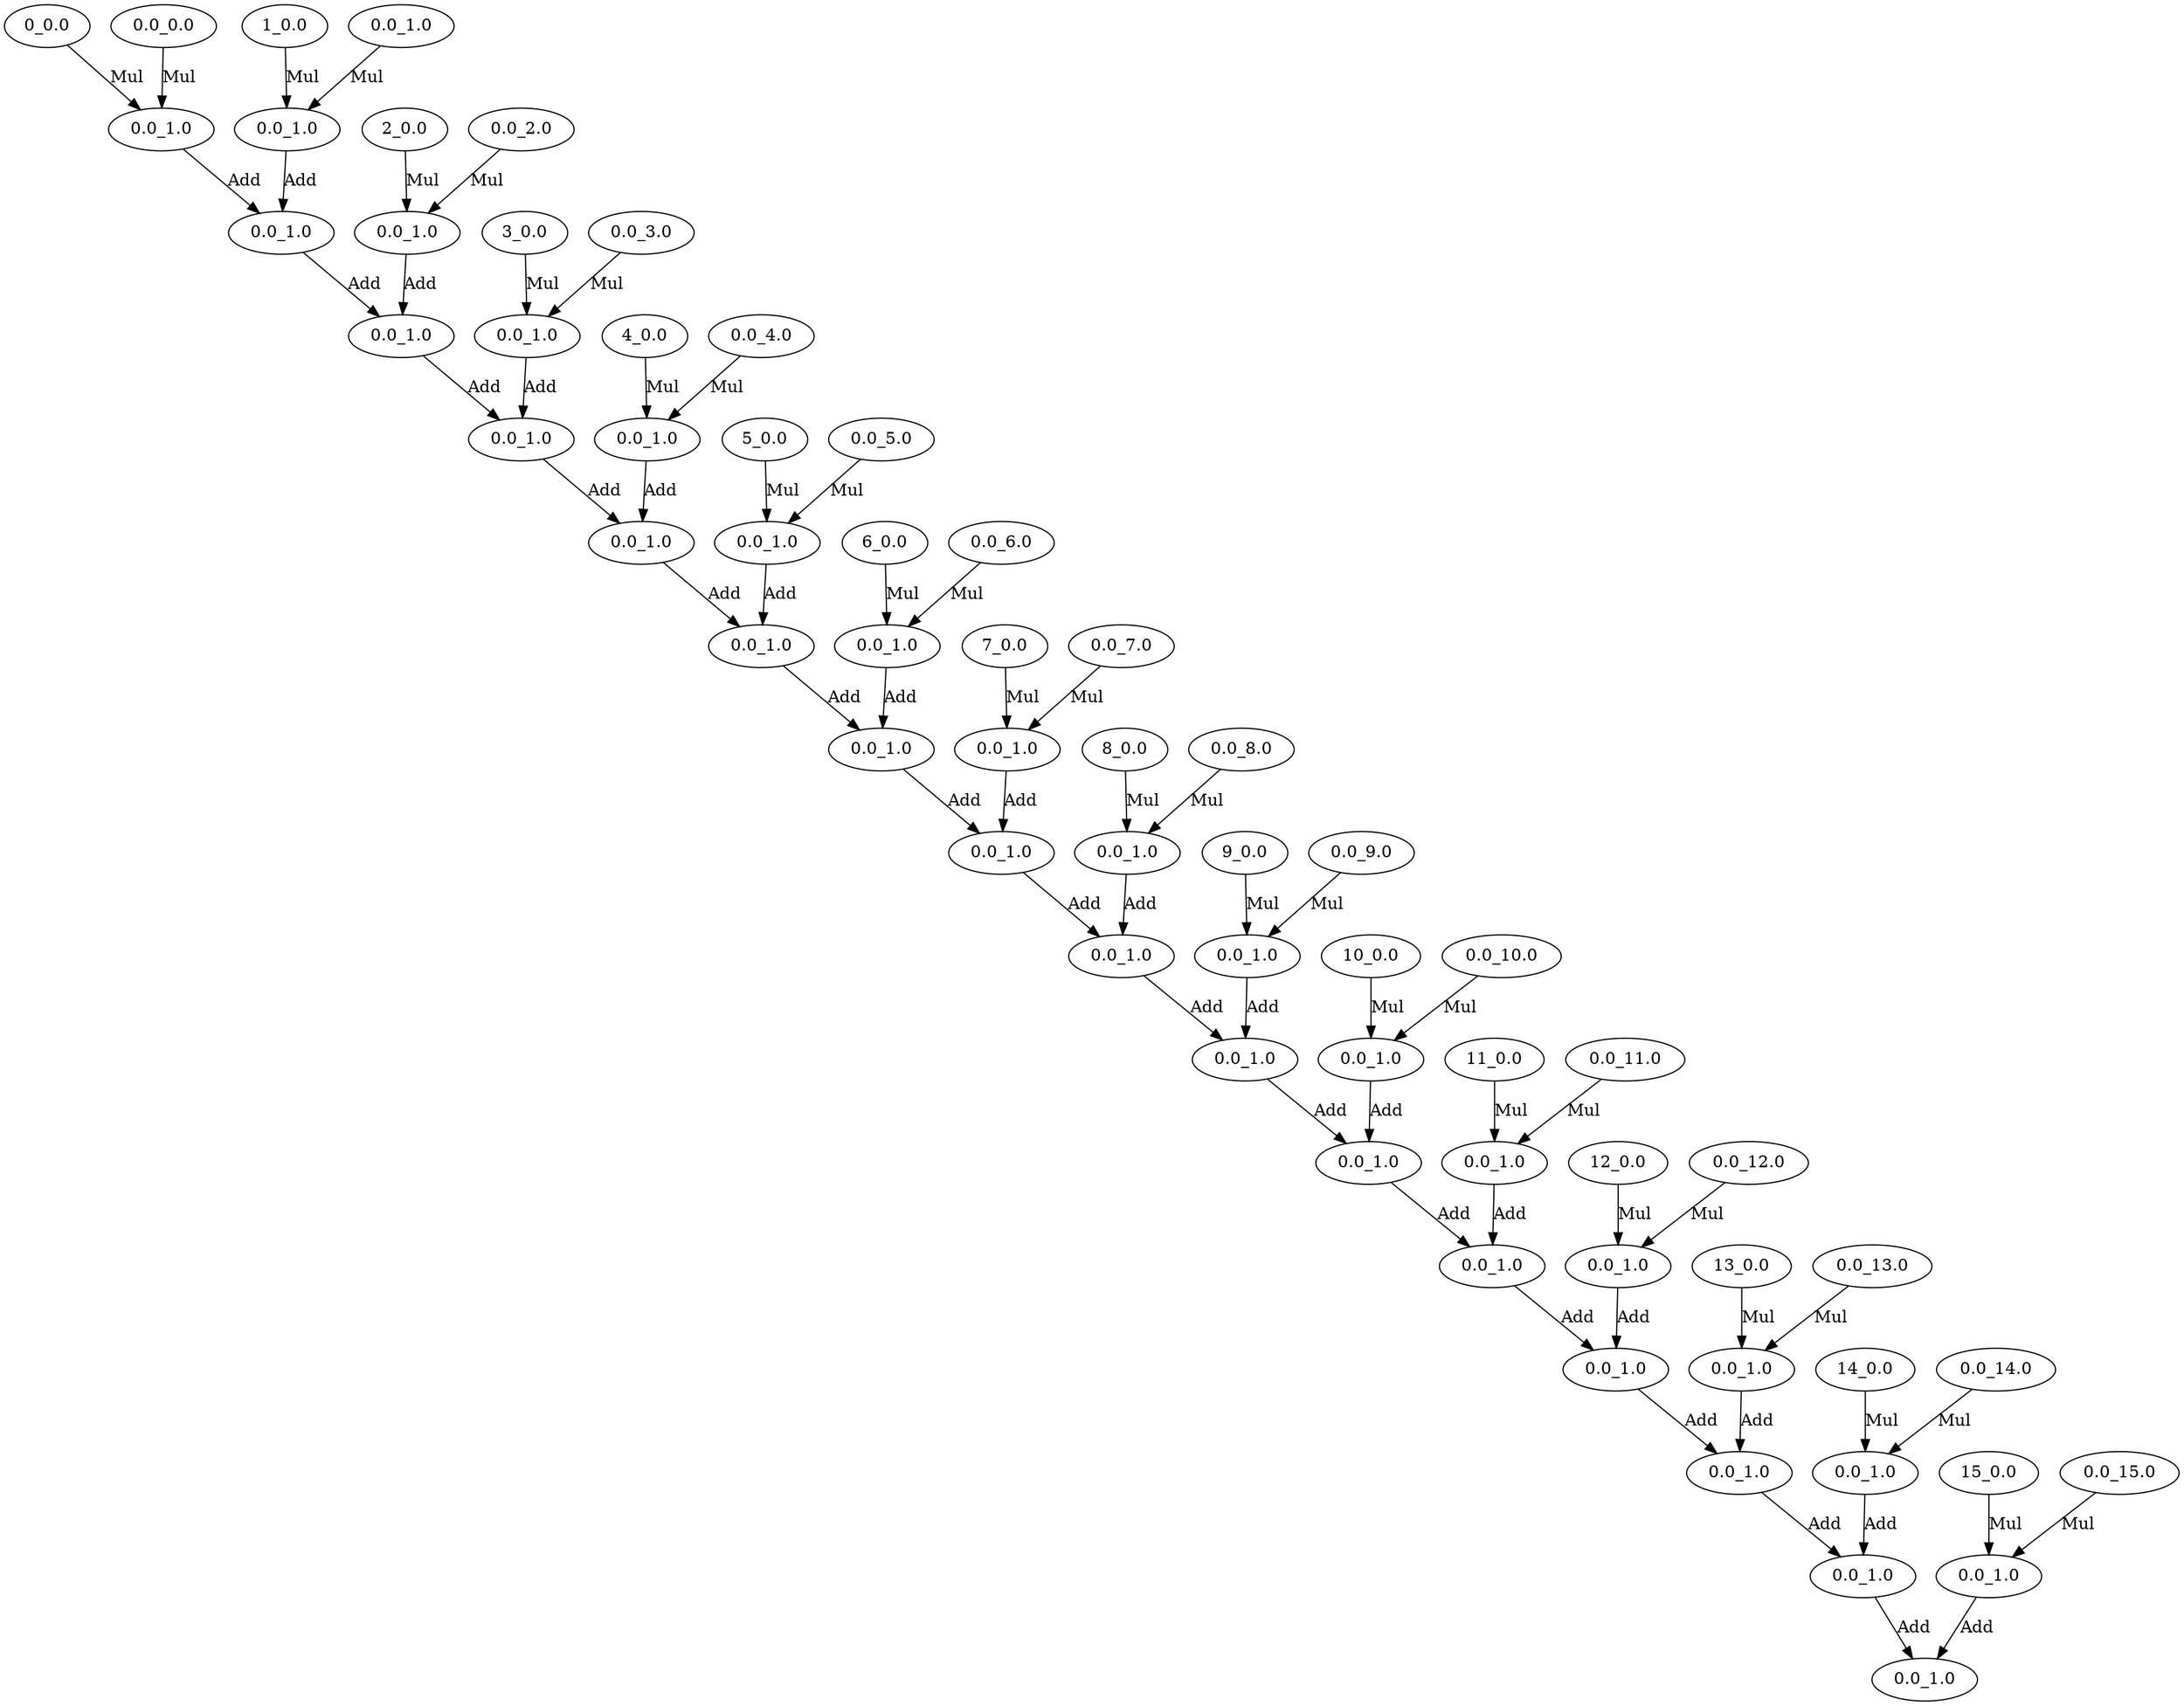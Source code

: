 digraph{
N0[label="0_0.0"]
N1[label="1_0.0"]
N2[label="2_0.0"]
N3[label="3_0.0"]
N4[label="4_0.0"]
N5[label="5_0.0"]
N6[label="6_0.0"]
N7[label="7_0.0"]
N8[label="8_0.0"]
N9[label="9_0.0"]
N10[label="10_0.0"]
N11[label="11_0.0"]
N12[label="12_0.0"]
N13[label="13_0.0"]
N14[label="14_0.0"]
N15[label="15_0.0"]
N16[label="0.0_0.0"]
N17[label="0.0_1.0"]
N18[label="0.0_2.0"]
N19[label="0.0_3.0"]
N20[label="0.0_4.0"]
N21[label="0.0_5.0"]
N22[label="0.0_6.0"]
N23[label="0.0_7.0"]
N24[label="0.0_8.0"]
N25[label="0.0_9.0"]
N26[label="0.0_10.0"]
N27[label="0.0_11.0"]
N28[label="0.0_12.0"]
N29[label="0.0_13.0"]
N30[label="0.0_14.0"]
N31[label="0.0_15.0"]
N32[label="0.0_1.0"]
N33[label="0.0_1.0"]
N34[label="0.0_1.0"]
N35[label="0.0_1.0"]
N36[label="0.0_1.0"]
N37[label="0.0_1.0"]
N38[label="0.0_1.0"]
N39[label="0.0_1.0"]
N40[label="0.0_1.0"]
N41[label="0.0_1.0"]
N42[label="0.0_1.0"]
N43[label="0.0_1.0"]
N44[label="0.0_1.0"]
N45[label="0.0_1.0"]
N46[label="0.0_1.0"]
N47[label="0.0_1.0"]
N48[label="0.0_1.0"]
N49[label="0.0_1.0"]
N50[label="0.0_1.0"]
N51[label="0.0_1.0"]
N52[label="0.0_1.0"]
N53[label="0.0_1.0"]
N54[label="0.0_1.0"]
N55[label="0.0_1.0"]
N56[label="0.0_1.0"]
N57[label="0.0_1.0"]
N58[label="0.0_1.0"]
N59[label="0.0_1.0"]
N60[label="0.0_1.0"]
N61[label="0.0_1.0"]
N62[label="0.0_1.0"]
N0->N32[label="Mul"]
N16->N32[label="Mul"]
N1->N33[label="Mul"]
N17->N33[label="Mul"]
N2->N34[label="Mul"]
N18->N34[label="Mul"]
N3->N35[label="Mul"]
N19->N35[label="Mul"]
N4->N36[label="Mul"]
N20->N36[label="Mul"]
N5->N37[label="Mul"]
N21->N37[label="Mul"]
N6->N38[label="Mul"]
N22->N38[label="Mul"]
N7->N39[label="Mul"]
N23->N39[label="Mul"]
N8->N40[label="Mul"]
N24->N40[label="Mul"]
N9->N41[label="Mul"]
N25->N41[label="Mul"]
N10->N42[label="Mul"]
N26->N42[label="Mul"]
N11->N43[label="Mul"]
N27->N43[label="Mul"]
N12->N44[label="Mul"]
N28->N44[label="Mul"]
N13->N45[label="Mul"]
N29->N45[label="Mul"]
N14->N46[label="Mul"]
N30->N46[label="Mul"]
N15->N47[label="Mul"]
N31->N47[label="Mul"]
N33->N48[label="Add"]
N32->N48[label="Add"]
N34->N49[label="Add"]
N48->N49[label="Add"]
N35->N50[label="Add"]
N49->N50[label="Add"]
N36->N51[label="Add"]
N50->N51[label="Add"]
N37->N52[label="Add"]
N51->N52[label="Add"]
N38->N53[label="Add"]
N52->N53[label="Add"]
N39->N54[label="Add"]
N53->N54[label="Add"]
N40->N55[label="Add"]
N54->N55[label="Add"]
N41->N56[label="Add"]
N55->N56[label="Add"]
N42->N57[label="Add"]
N56->N57[label="Add"]
N43->N58[label="Add"]
N57->N58[label="Add"]
N44->N59[label="Add"]
N58->N59[label="Add"]
N45->N60[label="Add"]
N59->N60[label="Add"]
N46->N61[label="Add"]
N60->N61[label="Add"]
N47->N62[label="Add"]
N61->N62[label="Add"]
}
